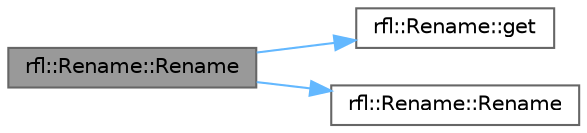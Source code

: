 digraph "rfl::Rename::Rename"
{
 // LATEX_PDF_SIZE
  bgcolor="transparent";
  edge [fontname=Helvetica,fontsize=10,labelfontname=Helvetica,labelfontsize=10];
  node [fontname=Helvetica,fontsize=10,shape=box,height=0.2,width=0.4];
  rankdir="LR";
  Node1 [id="Node000001",label="rfl::Rename::Rename",height=0.2,width=0.4,color="gray40", fillcolor="grey60", style="filled", fontcolor="black",tooltip=" "];
  Node1 -> Node2 [id="edge1_Node000001_Node000002",color="steelblue1",style="solid",tooltip=" "];
  Node2 [id="Node000002",label="rfl::Rename::get",height=0.2,width=0.4,color="grey40", fillcolor="white", style="filled",URL="$structrfl_1_1_rename.html#aed9e40cb4b9354990d7f9c6cad836c82",tooltip="Returns the underlying object."];
  Node1 -> Node3 [id="edge2_Node000001_Node000003",color="steelblue1",style="solid",tooltip=" "];
  Node3 [id="Node000003",label="rfl::Rename::Rename",height=0.2,width=0.4,color="grey40", fillcolor="white", style="filled",URL="$structrfl_1_1_rename.html#ae3be5b7f188da3aa53d1b40f41b90775",tooltip=" "];
}
